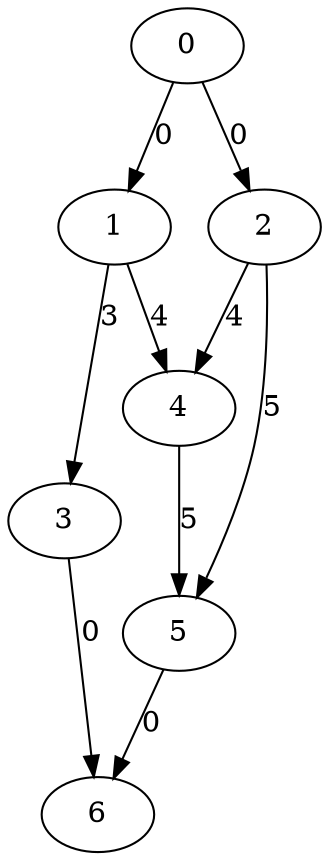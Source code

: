 digraph {
6;
1;
4;
0;
5;
3;
2;
2 -> 5 [label=5];
4 -> 5 [label=5];
1 -> 3 [label=3];
0 -> 1 [label=0];
0 -> 2 [label=0];
2 -> 4 [label=4];
1 -> 4 [label=4];
3 -> 6 [label=0];
5 -> 6 [label=0];
}